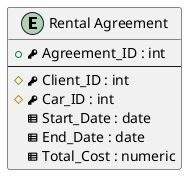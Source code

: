 @startuml
entity "Rental Agreement" as rental
{
  + <&key> Agreement_ID : int
  --
  # <&key> Client_ID : int
  # <&key> Car_ID : int
  <&spreadsheet> Start_Date : date
  <&spreadsheet> End_Date : date
  <&spreadsheet> Total_Cost : numeric
}
@enduml
